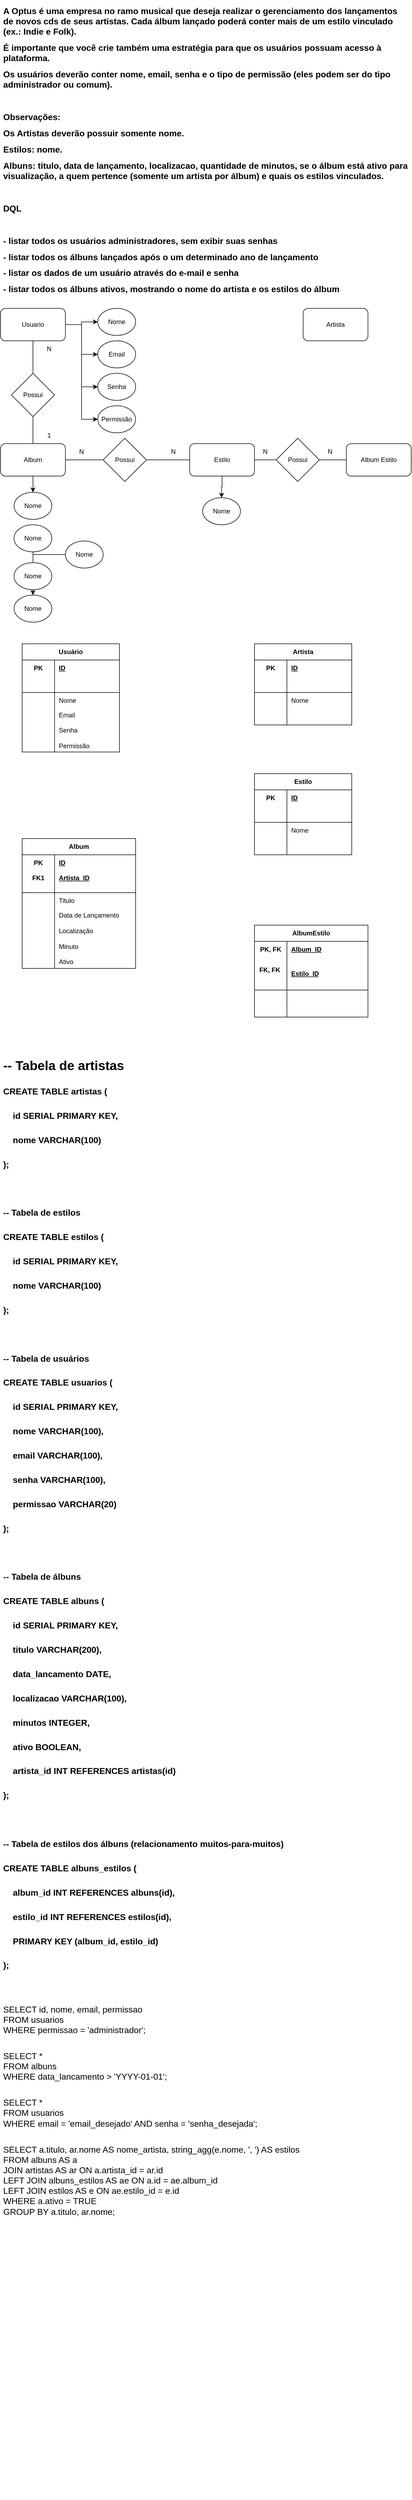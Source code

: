 <mxfile version="21.6.5" type="github">
  <diagram name="Página-1" id="-KBPSxF1nXoSBBwAwEgY">
    <mxGraphModel dx="1434" dy="750" grid="1" gridSize="10" guides="1" tooltips="1" connect="1" arrows="1" fold="1" page="1" pageScale="1" pageWidth="827" pageHeight="1169" math="0" shadow="0">
      <root>
        <mxCell id="0" />
        <mxCell id="1" parent="0" />
        <mxCell id="6NC1EyGUp6P7OQOIqoNv-1" value="&lt;h1 style=&quot;font-size: 16px;&quot;&gt;&lt;font style=&quot;font-size: 16px;&quot;&gt;A Optus é uma empresa no ramo musical que deseja realizar o gerenciamento dos lançamentos de novos cds de seus artistas. Cada álbum lançado poderá conter mais de um estilo vinculado (ex.: Indie e Folk).&lt;/font&gt;&lt;/h1&gt;&lt;h1 style=&quot;font-size: 16px;&quot;&gt;&lt;font style=&quot;font-size: 16px;&quot;&gt;É importante que você crie também uma estratégia para que os usuários possuam acesso à plataforma.&lt;/font&gt;&lt;/h1&gt;&lt;h1 style=&quot;font-size: 16px;&quot;&gt;&lt;font style=&quot;font-size: 16px;&quot;&gt;Os usuários deverão conter nome, email, senha e o tipo de permissão (eles podem ser do tipo administrador ou comum).&lt;/font&gt;&lt;/h1&gt;&lt;h1 style=&quot;font-size: 16px;&quot;&gt;&lt;font style=&quot;font-size: 16px;&quot;&gt;&lt;br&gt;&lt;/font&gt;&lt;/h1&gt;&lt;h1 style=&quot;font-size: 16px;&quot;&gt;&lt;font style=&quot;font-size: 16px;&quot;&gt;Observações:&lt;/font&gt;&lt;/h1&gt;&lt;h1 style=&quot;font-size: 16px;&quot;&gt;&lt;font style=&quot;font-size: 16px;&quot;&gt;Os Artistas deverão possuir somente nome.&lt;/font&gt;&lt;/h1&gt;&lt;h1 style=&quot;font-size: 16px;&quot;&gt;&lt;font style=&quot;font-size: 16px;&quot;&gt;Estilos: nome.&lt;/font&gt;&lt;/h1&gt;&lt;h1 style=&quot;font-size: 16px;&quot;&gt;&lt;font style=&quot;font-size: 16px;&quot;&gt;Albuns: titulo, data de lançamento, localizacao, quantidade de minutos, se o álbum está ativo para visualização, a quem pertence (somente um artista por álbum) e quais os estilos vinculados.&lt;/font&gt;&lt;/h1&gt;&lt;h1 style=&quot;font-size: 16px;&quot;&gt;&lt;font style=&quot;font-size: 16px;&quot;&gt;&lt;br&gt;&lt;/font&gt;&lt;/h1&gt;&lt;h1 style=&quot;font-size: 16px;&quot;&gt;&lt;font style=&quot;font-size: 16px;&quot;&gt;DQL&lt;/font&gt;&lt;/h1&gt;&lt;h1 style=&quot;font-size: 16px;&quot;&gt;&lt;font style=&quot;font-size: 16px;&quot;&gt;&lt;br&gt;&lt;/font&gt;&lt;/h1&gt;&lt;h1 style=&quot;font-size: 16px;&quot;&gt;&lt;font style=&quot;font-size: 16px;&quot;&gt;- listar todos os usuários administradores, sem exibir suas senhas&lt;/font&gt;&lt;/h1&gt;&lt;h1 style=&quot;font-size: 16px;&quot;&gt;&lt;font style=&quot;font-size: 16px;&quot;&gt;- listar todos os álbuns lançados após o um determinado ano de lançamento&lt;/font&gt;&lt;/h1&gt;&lt;h1 style=&quot;font-size: 16px;&quot;&gt;&lt;font style=&quot;font-size: 16px;&quot;&gt;- listar os dados de um usuário através do e-mail e senha&lt;/font&gt;&lt;/h1&gt;&lt;h1 style=&quot;font-size: 16px;&quot;&gt;&lt;font style=&quot;font-size: 16px;&quot;&gt;- listar todos os álbuns ativos, mostrando o nome do artista e os estilos do álbum&amp;nbsp;&lt;/font&gt;&lt;/h1&gt;" style="text;html=1;strokeColor=none;fillColor=none;spacing=5;spacingTop=-20;whiteSpace=wrap;overflow=hidden;rounded=0;" parent="1" vertex="1">
          <mxGeometry x="40" y="40" width="760" height="540" as="geometry" />
        </mxCell>
        <mxCell id="6NC1EyGUp6P7OQOIqoNv-2" value="" style="group" parent="1" vertex="1" connectable="0">
          <mxGeometry x="80" y="1220" width="640" height="720" as="geometry" />
        </mxCell>
        <mxCell id="6NC1EyGUp6P7OQOIqoNv-3" value="Usuário" style="shape=table;startSize=30;container=1;collapsible=1;childLayout=tableLayout;fixedRows=1;rowLines=0;fontStyle=1;align=center;resizeLast=1;html=1;whiteSpace=wrap;" parent="6NC1EyGUp6P7OQOIqoNv-2" vertex="1">
          <mxGeometry width="180" height="200" as="geometry" />
        </mxCell>
        <mxCell id="6NC1EyGUp6P7OQOIqoNv-4" value="" style="shape=tableRow;horizontal=0;startSize=0;swimlaneHead=0;swimlaneBody=0;fillColor=none;collapsible=0;dropTarget=0;points=[[0,0.5],[1,0.5]];portConstraint=eastwest;top=0;left=0;right=0;bottom=0;html=1;" parent="6NC1EyGUp6P7OQOIqoNv-3" vertex="1">
          <mxGeometry y="30" width="180" height="30" as="geometry" />
        </mxCell>
        <mxCell id="6NC1EyGUp6P7OQOIqoNv-5" value="PK" style="shape=partialRectangle;connectable=0;fillColor=none;top=0;left=0;bottom=0;right=0;fontStyle=1;overflow=hidden;html=1;whiteSpace=wrap;" parent="6NC1EyGUp6P7OQOIqoNv-4" vertex="1">
          <mxGeometry width="60" height="30" as="geometry">
            <mxRectangle width="60" height="30" as="alternateBounds" />
          </mxGeometry>
        </mxCell>
        <mxCell id="6NC1EyGUp6P7OQOIqoNv-6" value="ID" style="shape=partialRectangle;connectable=0;fillColor=none;top=0;left=0;bottom=0;right=0;align=left;spacingLeft=6;fontStyle=5;overflow=hidden;html=1;whiteSpace=wrap;" parent="6NC1EyGUp6P7OQOIqoNv-4" vertex="1">
          <mxGeometry x="60" width="120" height="30" as="geometry">
            <mxRectangle width="120" height="30" as="alternateBounds" />
          </mxGeometry>
        </mxCell>
        <mxCell id="6NC1EyGUp6P7OQOIqoNv-7" value="" style="shape=tableRow;horizontal=0;startSize=0;swimlaneHead=0;swimlaneBody=0;fillColor=none;collapsible=0;dropTarget=0;points=[[0,0.5],[1,0.5]];portConstraint=eastwest;top=0;left=0;right=0;bottom=1;html=1;" parent="6NC1EyGUp6P7OQOIqoNv-3" vertex="1">
          <mxGeometry y="60" width="180" height="30" as="geometry" />
        </mxCell>
        <mxCell id="6NC1EyGUp6P7OQOIqoNv-8" value="" style="shape=partialRectangle;connectable=0;fillColor=none;top=0;left=0;bottom=0;right=0;fontStyle=1;overflow=hidden;html=1;whiteSpace=wrap;" parent="6NC1EyGUp6P7OQOIqoNv-7" vertex="1">
          <mxGeometry width="60" height="30" as="geometry">
            <mxRectangle width="60" height="30" as="alternateBounds" />
          </mxGeometry>
        </mxCell>
        <mxCell id="6NC1EyGUp6P7OQOIqoNv-9" value="" style="shape=partialRectangle;connectable=0;fillColor=none;top=0;left=0;bottom=0;right=0;align=left;spacingLeft=6;fontStyle=5;overflow=hidden;html=1;whiteSpace=wrap;" parent="6NC1EyGUp6P7OQOIqoNv-7" vertex="1">
          <mxGeometry x="60" width="120" height="30" as="geometry">
            <mxRectangle width="120" height="30" as="alternateBounds" />
          </mxGeometry>
        </mxCell>
        <mxCell id="6NC1EyGUp6P7OQOIqoNv-10" value="" style="shape=tableRow;horizontal=0;startSize=0;swimlaneHead=0;swimlaneBody=0;fillColor=none;collapsible=0;dropTarget=0;points=[[0,0.5],[1,0.5]];portConstraint=eastwest;top=0;left=0;right=0;bottom=0;html=1;" parent="6NC1EyGUp6P7OQOIqoNv-3" vertex="1">
          <mxGeometry y="90" width="180" height="30" as="geometry" />
        </mxCell>
        <mxCell id="6NC1EyGUp6P7OQOIqoNv-11" value="" style="shape=partialRectangle;connectable=0;fillColor=none;top=0;left=0;bottom=0;right=0;editable=1;overflow=hidden;html=1;whiteSpace=wrap;" parent="6NC1EyGUp6P7OQOIqoNv-10" vertex="1">
          <mxGeometry width="60" height="30" as="geometry">
            <mxRectangle width="60" height="30" as="alternateBounds" />
          </mxGeometry>
        </mxCell>
        <mxCell id="6NC1EyGUp6P7OQOIqoNv-12" value="Nome" style="shape=partialRectangle;connectable=0;fillColor=none;top=0;left=0;bottom=0;right=0;align=left;spacingLeft=6;overflow=hidden;html=1;whiteSpace=wrap;" parent="6NC1EyGUp6P7OQOIqoNv-10" vertex="1">
          <mxGeometry x="60" width="120" height="30" as="geometry">
            <mxRectangle width="120" height="30" as="alternateBounds" />
          </mxGeometry>
        </mxCell>
        <mxCell id="6NC1EyGUp6P7OQOIqoNv-13" value="" style="shape=tableRow;horizontal=0;startSize=0;swimlaneHead=0;swimlaneBody=0;fillColor=none;collapsible=0;dropTarget=0;points=[[0,0.5],[1,0.5]];portConstraint=eastwest;top=0;left=0;right=0;bottom=0;html=1;" parent="6NC1EyGUp6P7OQOIqoNv-3" vertex="1">
          <mxGeometry y="120" width="180" height="80" as="geometry" />
        </mxCell>
        <mxCell id="6NC1EyGUp6P7OQOIqoNv-14" value="" style="shape=partialRectangle;connectable=0;fillColor=none;top=0;left=0;bottom=0;right=0;editable=1;overflow=hidden;html=1;whiteSpace=wrap;" parent="6NC1EyGUp6P7OQOIqoNv-13" vertex="1">
          <mxGeometry width="60" height="80" as="geometry">
            <mxRectangle width="60" height="80" as="alternateBounds" />
          </mxGeometry>
        </mxCell>
        <mxCell id="6NC1EyGUp6P7OQOIqoNv-15" value="Email&lt;br&gt;&lt;br&gt;Senha&lt;br&gt;&lt;br&gt;Permissão" style="shape=partialRectangle;connectable=0;fillColor=none;top=0;left=0;bottom=0;right=0;align=left;spacingLeft=6;overflow=hidden;html=1;whiteSpace=wrap;" parent="6NC1EyGUp6P7OQOIqoNv-13" vertex="1">
          <mxGeometry x="60" width="120" height="80" as="geometry">
            <mxRectangle width="120" height="80" as="alternateBounds" />
          </mxGeometry>
        </mxCell>
        <mxCell id="6NC1EyGUp6P7OQOIqoNv-16" value="Artista" style="shape=table;startSize=30;container=1;collapsible=1;childLayout=tableLayout;fixedRows=1;rowLines=0;fontStyle=1;align=center;resizeLast=1;html=1;whiteSpace=wrap;" parent="6NC1EyGUp6P7OQOIqoNv-2" vertex="1">
          <mxGeometry x="430" width="180" height="150" as="geometry" />
        </mxCell>
        <mxCell id="6NC1EyGUp6P7OQOIqoNv-17" value="" style="shape=tableRow;horizontal=0;startSize=0;swimlaneHead=0;swimlaneBody=0;fillColor=none;collapsible=0;dropTarget=0;points=[[0,0.5],[1,0.5]];portConstraint=eastwest;top=0;left=0;right=0;bottom=0;html=1;" parent="6NC1EyGUp6P7OQOIqoNv-16" vertex="1">
          <mxGeometry y="30" width="180" height="30" as="geometry" />
        </mxCell>
        <mxCell id="6NC1EyGUp6P7OQOIqoNv-18" value="PK" style="shape=partialRectangle;connectable=0;fillColor=none;top=0;left=0;bottom=0;right=0;fontStyle=1;overflow=hidden;html=1;whiteSpace=wrap;" parent="6NC1EyGUp6P7OQOIqoNv-17" vertex="1">
          <mxGeometry width="60" height="30" as="geometry">
            <mxRectangle width="60" height="30" as="alternateBounds" />
          </mxGeometry>
        </mxCell>
        <mxCell id="6NC1EyGUp6P7OQOIqoNv-19" value="ID" style="shape=partialRectangle;connectable=0;fillColor=none;top=0;left=0;bottom=0;right=0;align=left;spacingLeft=6;fontStyle=5;overflow=hidden;html=1;whiteSpace=wrap;" parent="6NC1EyGUp6P7OQOIqoNv-17" vertex="1">
          <mxGeometry x="60" width="120" height="30" as="geometry">
            <mxRectangle width="120" height="30" as="alternateBounds" />
          </mxGeometry>
        </mxCell>
        <mxCell id="6NC1EyGUp6P7OQOIqoNv-20" value="" style="shape=tableRow;horizontal=0;startSize=0;swimlaneHead=0;swimlaneBody=0;fillColor=none;collapsible=0;dropTarget=0;points=[[0,0.5],[1,0.5]];portConstraint=eastwest;top=0;left=0;right=0;bottom=1;html=1;" parent="6NC1EyGUp6P7OQOIqoNv-16" vertex="1">
          <mxGeometry y="60" width="180" height="30" as="geometry" />
        </mxCell>
        <mxCell id="6NC1EyGUp6P7OQOIqoNv-21" value="" style="shape=partialRectangle;connectable=0;fillColor=none;top=0;left=0;bottom=0;right=0;fontStyle=1;overflow=hidden;html=1;whiteSpace=wrap;" parent="6NC1EyGUp6P7OQOIqoNv-20" vertex="1">
          <mxGeometry width="60" height="30" as="geometry">
            <mxRectangle width="60" height="30" as="alternateBounds" />
          </mxGeometry>
        </mxCell>
        <mxCell id="6NC1EyGUp6P7OQOIqoNv-22" value="" style="shape=partialRectangle;connectable=0;fillColor=none;top=0;left=0;bottom=0;right=0;align=left;spacingLeft=6;fontStyle=5;overflow=hidden;html=1;whiteSpace=wrap;" parent="6NC1EyGUp6P7OQOIqoNv-20" vertex="1">
          <mxGeometry x="60" width="120" height="30" as="geometry">
            <mxRectangle width="120" height="30" as="alternateBounds" />
          </mxGeometry>
        </mxCell>
        <mxCell id="6NC1EyGUp6P7OQOIqoNv-23" value="" style="shape=tableRow;horizontal=0;startSize=0;swimlaneHead=0;swimlaneBody=0;fillColor=none;collapsible=0;dropTarget=0;points=[[0,0.5],[1,0.5]];portConstraint=eastwest;top=0;left=0;right=0;bottom=0;html=1;" parent="6NC1EyGUp6P7OQOIqoNv-16" vertex="1">
          <mxGeometry y="90" width="180" height="30" as="geometry" />
        </mxCell>
        <mxCell id="6NC1EyGUp6P7OQOIqoNv-24" value="" style="shape=partialRectangle;connectable=0;fillColor=none;top=0;left=0;bottom=0;right=0;editable=1;overflow=hidden;html=1;whiteSpace=wrap;" parent="6NC1EyGUp6P7OQOIqoNv-23" vertex="1">
          <mxGeometry width="60" height="30" as="geometry">
            <mxRectangle width="60" height="30" as="alternateBounds" />
          </mxGeometry>
        </mxCell>
        <mxCell id="6NC1EyGUp6P7OQOIqoNv-25" value="Nome" style="shape=partialRectangle;connectable=0;fillColor=none;top=0;left=0;bottom=0;right=0;align=left;spacingLeft=6;overflow=hidden;html=1;whiteSpace=wrap;" parent="6NC1EyGUp6P7OQOIqoNv-23" vertex="1">
          <mxGeometry x="60" width="120" height="30" as="geometry">
            <mxRectangle width="120" height="30" as="alternateBounds" />
          </mxGeometry>
        </mxCell>
        <mxCell id="6NC1EyGUp6P7OQOIqoNv-26" value="" style="shape=tableRow;horizontal=0;startSize=0;swimlaneHead=0;swimlaneBody=0;fillColor=none;collapsible=0;dropTarget=0;points=[[0,0.5],[1,0.5]];portConstraint=eastwest;top=0;left=0;right=0;bottom=0;html=1;" parent="6NC1EyGUp6P7OQOIqoNv-16" vertex="1">
          <mxGeometry y="120" width="180" height="30" as="geometry" />
        </mxCell>
        <mxCell id="6NC1EyGUp6P7OQOIqoNv-27" value="" style="shape=partialRectangle;connectable=0;fillColor=none;top=0;left=0;bottom=0;right=0;editable=1;overflow=hidden;html=1;whiteSpace=wrap;" parent="6NC1EyGUp6P7OQOIqoNv-26" vertex="1">
          <mxGeometry width="60" height="30" as="geometry">
            <mxRectangle width="60" height="30" as="alternateBounds" />
          </mxGeometry>
        </mxCell>
        <mxCell id="6NC1EyGUp6P7OQOIqoNv-28" value="" style="shape=partialRectangle;connectable=0;fillColor=none;top=0;left=0;bottom=0;right=0;align=left;spacingLeft=6;overflow=hidden;html=1;whiteSpace=wrap;" parent="6NC1EyGUp6P7OQOIqoNv-26" vertex="1">
          <mxGeometry x="60" width="120" height="30" as="geometry">
            <mxRectangle width="120" height="30" as="alternateBounds" />
          </mxGeometry>
        </mxCell>
        <mxCell id="6NC1EyGUp6P7OQOIqoNv-43" value="Estilo" style="shape=table;startSize=30;container=1;collapsible=1;childLayout=tableLayout;fixedRows=1;rowLines=0;fontStyle=1;align=center;resizeLast=1;html=1;whiteSpace=wrap;" parent="6NC1EyGUp6P7OQOIqoNv-2" vertex="1">
          <mxGeometry x="430" y="240" width="180" height="150" as="geometry" />
        </mxCell>
        <mxCell id="6NC1EyGUp6P7OQOIqoNv-44" value="" style="shape=tableRow;horizontal=0;startSize=0;swimlaneHead=0;swimlaneBody=0;fillColor=none;collapsible=0;dropTarget=0;points=[[0,0.5],[1,0.5]];portConstraint=eastwest;top=0;left=0;right=0;bottom=0;html=1;" parent="6NC1EyGUp6P7OQOIqoNv-43" vertex="1">
          <mxGeometry y="30" width="180" height="30" as="geometry" />
        </mxCell>
        <mxCell id="6NC1EyGUp6P7OQOIqoNv-45" value="PK" style="shape=partialRectangle;connectable=0;fillColor=none;top=0;left=0;bottom=0;right=0;fontStyle=1;overflow=hidden;html=1;whiteSpace=wrap;" parent="6NC1EyGUp6P7OQOIqoNv-44" vertex="1">
          <mxGeometry width="60" height="30" as="geometry">
            <mxRectangle width="60" height="30" as="alternateBounds" />
          </mxGeometry>
        </mxCell>
        <mxCell id="6NC1EyGUp6P7OQOIqoNv-46" value="ID" style="shape=partialRectangle;connectable=0;fillColor=none;top=0;left=0;bottom=0;right=0;align=left;spacingLeft=6;fontStyle=5;overflow=hidden;html=1;whiteSpace=wrap;" parent="6NC1EyGUp6P7OQOIqoNv-44" vertex="1">
          <mxGeometry x="60" width="120" height="30" as="geometry">
            <mxRectangle width="120" height="30" as="alternateBounds" />
          </mxGeometry>
        </mxCell>
        <mxCell id="6NC1EyGUp6P7OQOIqoNv-47" value="" style="shape=tableRow;horizontal=0;startSize=0;swimlaneHead=0;swimlaneBody=0;fillColor=none;collapsible=0;dropTarget=0;points=[[0,0.5],[1,0.5]];portConstraint=eastwest;top=0;left=0;right=0;bottom=1;html=1;" parent="6NC1EyGUp6P7OQOIqoNv-43" vertex="1">
          <mxGeometry y="60" width="180" height="30" as="geometry" />
        </mxCell>
        <mxCell id="6NC1EyGUp6P7OQOIqoNv-48" value="" style="shape=partialRectangle;connectable=0;fillColor=none;top=0;left=0;bottom=0;right=0;fontStyle=1;overflow=hidden;html=1;whiteSpace=wrap;" parent="6NC1EyGUp6P7OQOIqoNv-47" vertex="1">
          <mxGeometry width="60" height="30" as="geometry">
            <mxRectangle width="60" height="30" as="alternateBounds" />
          </mxGeometry>
        </mxCell>
        <mxCell id="6NC1EyGUp6P7OQOIqoNv-49" value="" style="shape=partialRectangle;connectable=0;fillColor=none;top=0;left=0;bottom=0;right=0;align=left;spacingLeft=6;fontStyle=5;overflow=hidden;html=1;whiteSpace=wrap;" parent="6NC1EyGUp6P7OQOIqoNv-47" vertex="1">
          <mxGeometry x="60" width="120" height="30" as="geometry">
            <mxRectangle width="120" height="30" as="alternateBounds" />
          </mxGeometry>
        </mxCell>
        <mxCell id="6NC1EyGUp6P7OQOIqoNv-50" value="" style="shape=tableRow;horizontal=0;startSize=0;swimlaneHead=0;swimlaneBody=0;fillColor=none;collapsible=0;dropTarget=0;points=[[0,0.5],[1,0.5]];portConstraint=eastwest;top=0;left=0;right=0;bottom=0;html=1;" parent="6NC1EyGUp6P7OQOIqoNv-43" vertex="1">
          <mxGeometry y="90" width="180" height="30" as="geometry" />
        </mxCell>
        <mxCell id="6NC1EyGUp6P7OQOIqoNv-51" value="" style="shape=partialRectangle;connectable=0;fillColor=none;top=0;left=0;bottom=0;right=0;editable=1;overflow=hidden;html=1;whiteSpace=wrap;" parent="6NC1EyGUp6P7OQOIqoNv-50" vertex="1">
          <mxGeometry width="60" height="30" as="geometry">
            <mxRectangle width="60" height="30" as="alternateBounds" />
          </mxGeometry>
        </mxCell>
        <mxCell id="6NC1EyGUp6P7OQOIqoNv-52" value="Nome" style="shape=partialRectangle;connectable=0;fillColor=none;top=0;left=0;bottom=0;right=0;align=left;spacingLeft=6;overflow=hidden;html=1;whiteSpace=wrap;" parent="6NC1EyGUp6P7OQOIqoNv-50" vertex="1">
          <mxGeometry x="60" width="120" height="30" as="geometry">
            <mxRectangle width="120" height="30" as="alternateBounds" />
          </mxGeometry>
        </mxCell>
        <mxCell id="6NC1EyGUp6P7OQOIqoNv-53" value="" style="shape=tableRow;horizontal=0;startSize=0;swimlaneHead=0;swimlaneBody=0;fillColor=none;collapsible=0;dropTarget=0;points=[[0,0.5],[1,0.5]];portConstraint=eastwest;top=0;left=0;right=0;bottom=0;html=1;" parent="6NC1EyGUp6P7OQOIqoNv-43" vertex="1">
          <mxGeometry y="120" width="180" height="30" as="geometry" />
        </mxCell>
        <mxCell id="6NC1EyGUp6P7OQOIqoNv-54" value="" style="shape=partialRectangle;connectable=0;fillColor=none;top=0;left=0;bottom=0;right=0;editable=1;overflow=hidden;html=1;whiteSpace=wrap;" parent="6NC1EyGUp6P7OQOIqoNv-53" vertex="1">
          <mxGeometry width="60" height="30" as="geometry">
            <mxRectangle width="60" height="30" as="alternateBounds" />
          </mxGeometry>
        </mxCell>
        <mxCell id="6NC1EyGUp6P7OQOIqoNv-55" value="" style="shape=partialRectangle;connectable=0;fillColor=none;top=0;left=0;bottom=0;right=0;align=left;spacingLeft=6;overflow=hidden;html=1;whiteSpace=wrap;" parent="6NC1EyGUp6P7OQOIqoNv-53" vertex="1">
          <mxGeometry x="60" width="120" height="30" as="geometry">
            <mxRectangle width="120" height="30" as="alternateBounds" />
          </mxGeometry>
        </mxCell>
        <mxCell id="6NC1EyGUp6P7OQOIqoNv-56" value="AlbumEstilo" style="shape=table;startSize=30;container=1;collapsible=1;childLayout=tableLayout;fixedRows=1;rowLines=0;fontStyle=1;align=center;resizeLast=1;html=1;whiteSpace=wrap;" parent="6NC1EyGUp6P7OQOIqoNv-2" vertex="1">
          <mxGeometry x="430" y="520" width="210" height="170" as="geometry" />
        </mxCell>
        <mxCell id="6NC1EyGUp6P7OQOIqoNv-57" value="" style="shape=tableRow;horizontal=0;startSize=0;swimlaneHead=0;swimlaneBody=0;fillColor=none;collapsible=0;dropTarget=0;points=[[0,0.5],[1,0.5]];portConstraint=eastwest;top=0;left=0;right=0;bottom=0;html=1;" parent="6NC1EyGUp6P7OQOIqoNv-56" vertex="1">
          <mxGeometry y="30" width="210" height="30" as="geometry" />
        </mxCell>
        <mxCell id="6NC1EyGUp6P7OQOIqoNv-58" value="PK, FK" style="shape=partialRectangle;connectable=0;fillColor=none;top=0;left=0;bottom=0;right=0;fontStyle=1;overflow=hidden;html=1;whiteSpace=wrap;" parent="6NC1EyGUp6P7OQOIqoNv-57" vertex="1">
          <mxGeometry width="60" height="30" as="geometry">
            <mxRectangle width="60" height="30" as="alternateBounds" />
          </mxGeometry>
        </mxCell>
        <mxCell id="6NC1EyGUp6P7OQOIqoNv-59" value="Album_ID" style="shape=partialRectangle;connectable=0;fillColor=none;top=0;left=0;bottom=0;right=0;align=left;spacingLeft=6;fontStyle=5;overflow=hidden;html=1;whiteSpace=wrap;" parent="6NC1EyGUp6P7OQOIqoNv-57" vertex="1">
          <mxGeometry x="60" width="150" height="30" as="geometry">
            <mxRectangle width="150" height="30" as="alternateBounds" />
          </mxGeometry>
        </mxCell>
        <mxCell id="6NC1EyGUp6P7OQOIqoNv-60" value="" style="shape=tableRow;horizontal=0;startSize=0;swimlaneHead=0;swimlaneBody=0;fillColor=none;collapsible=0;dropTarget=0;points=[[0,0.5],[1,0.5]];portConstraint=eastwest;top=0;left=0;right=0;bottom=1;html=1;" parent="6NC1EyGUp6P7OQOIqoNv-56" vertex="1">
          <mxGeometry y="60" width="210" height="60" as="geometry" />
        </mxCell>
        <mxCell id="6NC1EyGUp6P7OQOIqoNv-61" value="FK, FK&amp;nbsp;&lt;br&gt;&lt;br&gt;" style="shape=partialRectangle;connectable=0;fillColor=none;top=0;left=0;bottom=0;right=0;fontStyle=1;overflow=hidden;html=1;whiteSpace=wrap;" parent="6NC1EyGUp6P7OQOIqoNv-60" vertex="1">
          <mxGeometry width="60" height="60" as="geometry">
            <mxRectangle width="60" height="60" as="alternateBounds" />
          </mxGeometry>
        </mxCell>
        <mxCell id="6NC1EyGUp6P7OQOIqoNv-62" value="Estilo_ID&lt;br&gt;" style="shape=partialRectangle;connectable=0;fillColor=none;top=0;left=0;bottom=0;right=0;align=left;spacingLeft=6;fontStyle=5;overflow=hidden;html=1;whiteSpace=wrap;" parent="6NC1EyGUp6P7OQOIqoNv-60" vertex="1">
          <mxGeometry x="60" width="150" height="60" as="geometry">
            <mxRectangle width="150" height="60" as="alternateBounds" />
          </mxGeometry>
        </mxCell>
        <mxCell id="6NC1EyGUp6P7OQOIqoNv-63" value="" style="shape=tableRow;horizontal=0;startSize=0;swimlaneHead=0;swimlaneBody=0;fillColor=none;collapsible=0;dropTarget=0;points=[[0,0.5],[1,0.5]];portConstraint=eastwest;top=0;left=0;right=0;bottom=0;html=1;" parent="6NC1EyGUp6P7OQOIqoNv-56" vertex="1">
          <mxGeometry y="120" width="210" height="30" as="geometry" />
        </mxCell>
        <mxCell id="6NC1EyGUp6P7OQOIqoNv-64" value="" style="shape=partialRectangle;connectable=0;fillColor=none;top=0;left=0;bottom=0;right=0;editable=1;overflow=hidden;html=1;whiteSpace=wrap;" parent="6NC1EyGUp6P7OQOIqoNv-63" vertex="1">
          <mxGeometry width="60" height="30" as="geometry">
            <mxRectangle width="60" height="30" as="alternateBounds" />
          </mxGeometry>
        </mxCell>
        <mxCell id="6NC1EyGUp6P7OQOIqoNv-65" value="" style="shape=partialRectangle;connectable=0;fillColor=none;top=0;left=0;bottom=0;right=0;align=left;spacingLeft=6;overflow=hidden;html=1;whiteSpace=wrap;" parent="6NC1EyGUp6P7OQOIqoNv-63" vertex="1">
          <mxGeometry x="60" width="150" height="30" as="geometry">
            <mxRectangle width="150" height="30" as="alternateBounds" />
          </mxGeometry>
        </mxCell>
        <mxCell id="6NC1EyGUp6P7OQOIqoNv-66" value="" style="shape=tableRow;horizontal=0;startSize=0;swimlaneHead=0;swimlaneBody=0;fillColor=none;collapsible=0;dropTarget=0;points=[[0,0.5],[1,0.5]];portConstraint=eastwest;top=0;left=0;right=0;bottom=0;html=1;" parent="6NC1EyGUp6P7OQOIqoNv-56" vertex="1">
          <mxGeometry y="150" width="210" height="20" as="geometry" />
        </mxCell>
        <mxCell id="6NC1EyGUp6P7OQOIqoNv-67" value="" style="shape=partialRectangle;connectable=0;fillColor=none;top=0;left=0;bottom=0;right=0;editable=1;overflow=hidden;html=1;whiteSpace=wrap;" parent="6NC1EyGUp6P7OQOIqoNv-66" vertex="1">
          <mxGeometry width="60" height="20" as="geometry">
            <mxRectangle width="60" height="20" as="alternateBounds" />
          </mxGeometry>
        </mxCell>
        <mxCell id="6NC1EyGUp6P7OQOIqoNv-68" value="" style="shape=partialRectangle;connectable=0;fillColor=none;top=0;left=0;bottom=0;right=0;align=left;spacingLeft=6;overflow=hidden;html=1;whiteSpace=wrap;" parent="6NC1EyGUp6P7OQOIqoNv-66" vertex="1">
          <mxGeometry x="60" width="150" height="20" as="geometry">
            <mxRectangle width="150" height="20" as="alternateBounds" />
          </mxGeometry>
        </mxCell>
        <mxCell id="6NC1EyGUp6P7OQOIqoNv-72" value="N" style="text;html=1;strokeColor=none;fillColor=none;align=center;verticalAlign=middle;whiteSpace=wrap;rounded=0;" parent="6NC1EyGUp6P7OQOIqoNv-2" vertex="1">
          <mxGeometry x="90" y="370" width="60" height="30" as="geometry" />
        </mxCell>
        <mxCell id="6NC1EyGUp6P7OQOIqoNv-29" value="Album" style="shape=table;startSize=30;container=1;collapsible=1;childLayout=tableLayout;fixedRows=1;rowLines=0;fontStyle=1;align=center;resizeLast=1;html=1;whiteSpace=wrap;" parent="6NC1EyGUp6P7OQOIqoNv-2" vertex="1">
          <mxGeometry y="360" width="210" height="240" as="geometry" />
        </mxCell>
        <mxCell id="6NC1EyGUp6P7OQOIqoNv-30" value="" style="shape=tableRow;horizontal=0;startSize=0;swimlaneHead=0;swimlaneBody=0;fillColor=none;collapsible=0;dropTarget=0;points=[[0,0.5],[1,0.5]];portConstraint=eastwest;top=0;left=0;right=0;bottom=0;html=1;" parent="6NC1EyGUp6P7OQOIqoNv-29" vertex="1">
          <mxGeometry y="30" width="210" height="30" as="geometry" />
        </mxCell>
        <mxCell id="6NC1EyGUp6P7OQOIqoNv-31" value="PK" style="shape=partialRectangle;connectable=0;fillColor=none;top=0;left=0;bottom=0;right=0;fontStyle=1;overflow=hidden;html=1;whiteSpace=wrap;" parent="6NC1EyGUp6P7OQOIqoNv-30" vertex="1">
          <mxGeometry width="60" height="30" as="geometry">
            <mxRectangle width="60" height="30" as="alternateBounds" />
          </mxGeometry>
        </mxCell>
        <mxCell id="6NC1EyGUp6P7OQOIqoNv-32" value="ID" style="shape=partialRectangle;connectable=0;fillColor=none;top=0;left=0;bottom=0;right=0;align=left;spacingLeft=6;fontStyle=5;overflow=hidden;html=1;whiteSpace=wrap;" parent="6NC1EyGUp6P7OQOIqoNv-30" vertex="1">
          <mxGeometry x="60" width="150" height="30" as="geometry">
            <mxRectangle width="150" height="30" as="alternateBounds" />
          </mxGeometry>
        </mxCell>
        <mxCell id="6NC1EyGUp6P7OQOIqoNv-33" value="" style="shape=tableRow;horizontal=0;startSize=0;swimlaneHead=0;swimlaneBody=0;fillColor=none;collapsible=0;dropTarget=0;points=[[0,0.5],[1,0.5]];portConstraint=eastwest;top=0;left=0;right=0;bottom=1;html=1;" parent="6NC1EyGUp6P7OQOIqoNv-29" vertex="1">
          <mxGeometry y="60" width="210" height="40" as="geometry" />
        </mxCell>
        <mxCell id="6NC1EyGUp6P7OQOIqoNv-34" value="FK1&lt;br&gt;&lt;br&gt;" style="shape=partialRectangle;connectable=0;fillColor=none;top=0;left=0;bottom=0;right=0;fontStyle=1;overflow=hidden;html=1;whiteSpace=wrap;" parent="6NC1EyGUp6P7OQOIqoNv-33" vertex="1">
          <mxGeometry width="60" height="40" as="geometry">
            <mxRectangle width="60" height="40" as="alternateBounds" />
          </mxGeometry>
        </mxCell>
        <mxCell id="6NC1EyGUp6P7OQOIqoNv-35" value="Artista_ID&lt;br&gt;&lt;br&gt;" style="shape=partialRectangle;connectable=0;fillColor=none;top=0;left=0;bottom=0;right=0;align=left;spacingLeft=6;fontStyle=5;overflow=hidden;html=1;whiteSpace=wrap;" parent="6NC1EyGUp6P7OQOIqoNv-33" vertex="1">
          <mxGeometry x="60" width="150" height="40" as="geometry">
            <mxRectangle width="150" height="40" as="alternateBounds" />
          </mxGeometry>
        </mxCell>
        <mxCell id="6NC1EyGUp6P7OQOIqoNv-36" value="" style="shape=tableRow;horizontal=0;startSize=0;swimlaneHead=0;swimlaneBody=0;fillColor=none;collapsible=0;dropTarget=0;points=[[0,0.5],[1,0.5]];portConstraint=eastwest;top=0;left=0;right=0;bottom=0;html=1;" parent="6NC1EyGUp6P7OQOIqoNv-29" vertex="1">
          <mxGeometry y="100" width="210" height="30" as="geometry" />
        </mxCell>
        <mxCell id="6NC1EyGUp6P7OQOIqoNv-37" value="" style="shape=partialRectangle;connectable=0;fillColor=none;top=0;left=0;bottom=0;right=0;editable=1;overflow=hidden;html=1;whiteSpace=wrap;" parent="6NC1EyGUp6P7OQOIqoNv-36" vertex="1">
          <mxGeometry width="60" height="30" as="geometry">
            <mxRectangle width="60" height="30" as="alternateBounds" />
          </mxGeometry>
        </mxCell>
        <mxCell id="6NC1EyGUp6P7OQOIqoNv-38" value="Titulo" style="shape=partialRectangle;connectable=0;fillColor=none;top=0;left=0;bottom=0;right=0;align=left;spacingLeft=6;overflow=hidden;html=1;whiteSpace=wrap;" parent="6NC1EyGUp6P7OQOIqoNv-36" vertex="1">
          <mxGeometry x="60" width="150" height="30" as="geometry">
            <mxRectangle width="150" height="30" as="alternateBounds" />
          </mxGeometry>
        </mxCell>
        <mxCell id="6NC1EyGUp6P7OQOIqoNv-39" value="" style="shape=tableRow;horizontal=0;startSize=0;swimlaneHead=0;swimlaneBody=0;fillColor=none;collapsible=0;dropTarget=0;points=[[0,0.5],[1,0.5]];portConstraint=eastwest;top=0;left=0;right=0;bottom=0;html=1;" parent="6NC1EyGUp6P7OQOIqoNv-29" vertex="1">
          <mxGeometry y="130" width="210" height="110" as="geometry" />
        </mxCell>
        <mxCell id="6NC1EyGUp6P7OQOIqoNv-40" value="" style="shape=partialRectangle;connectable=0;fillColor=none;top=0;left=0;bottom=0;right=0;editable=1;overflow=hidden;html=1;whiteSpace=wrap;" parent="6NC1EyGUp6P7OQOIqoNv-39" vertex="1">
          <mxGeometry width="60" height="110" as="geometry">
            <mxRectangle width="60" height="110" as="alternateBounds" />
          </mxGeometry>
        </mxCell>
        <mxCell id="6NC1EyGUp6P7OQOIqoNv-41" value="Data de Lançamento&lt;br&gt;&lt;br&gt;Localização&lt;br&gt;&lt;br&gt;Minuto&lt;br&gt;&lt;br&gt;Ativo" style="shape=partialRectangle;connectable=0;fillColor=none;top=0;left=0;bottom=0;right=0;align=left;spacingLeft=6;overflow=hidden;html=1;whiteSpace=wrap;" parent="6NC1EyGUp6P7OQOIqoNv-39" vertex="1">
          <mxGeometry x="60" width="150" height="110" as="geometry">
            <mxRectangle width="150" height="110" as="alternateBounds" />
          </mxGeometry>
        </mxCell>
        <mxCell id="6NC1EyGUp6P7OQOIqoNv-154" value="&lt;h1&gt;-- Tabela de artistas&lt;/h1&gt;&lt;h1&gt;&lt;span style=&quot;font-size: 16px;&quot;&gt;CREATE TABLE artistas (&lt;/span&gt;&lt;/h1&gt;&lt;h1&gt;&lt;span style=&quot;font-size: 16px;&quot;&gt;&amp;nbsp; &amp;nbsp; id SERIAL PRIMARY KEY,&lt;/span&gt;&lt;/h1&gt;&lt;h1&gt;&lt;span style=&quot;font-size: 16px;&quot;&gt;&amp;nbsp; &amp;nbsp; nome VARCHAR(100)&lt;/span&gt;&lt;/h1&gt;&lt;h1&gt;&lt;span style=&quot;font-size: 16px;&quot;&gt;);&lt;/span&gt;&lt;/h1&gt;&lt;h1&gt;&lt;span style=&quot;font-size: 16px;&quot;&gt;&lt;br&gt;&lt;/span&gt;&lt;/h1&gt;&lt;h1&gt;&lt;span style=&quot;font-size: 16px;&quot;&gt;-- Tabela de estilos&lt;/span&gt;&lt;/h1&gt;&lt;h1&gt;&lt;span style=&quot;font-size: 16px;&quot;&gt;CREATE TABLE estilos (&lt;/span&gt;&lt;/h1&gt;&lt;h1&gt;&lt;span style=&quot;font-size: 16px;&quot;&gt;&amp;nbsp; &amp;nbsp; id SERIAL PRIMARY KEY,&lt;/span&gt;&lt;/h1&gt;&lt;h1&gt;&lt;span style=&quot;font-size: 16px;&quot;&gt;&amp;nbsp; &amp;nbsp; nome VARCHAR(100)&lt;/span&gt;&lt;/h1&gt;&lt;h1&gt;&lt;span style=&quot;font-size: 16px;&quot;&gt;);&lt;/span&gt;&lt;/h1&gt;&lt;h1&gt;&lt;span style=&quot;font-size: 16px;&quot;&gt;&lt;br&gt;&lt;/span&gt;&lt;/h1&gt;&lt;h1&gt;&lt;span style=&quot;font-size: 16px;&quot;&gt;-- Tabela de usuários&lt;/span&gt;&lt;/h1&gt;&lt;h1&gt;&lt;span style=&quot;font-size: 16px;&quot;&gt;CREATE TABLE usuarios (&lt;/span&gt;&lt;/h1&gt;&lt;h1&gt;&lt;span style=&quot;font-size: 16px;&quot;&gt;&amp;nbsp; &amp;nbsp; id SERIAL PRIMARY KEY,&lt;/span&gt;&lt;/h1&gt;&lt;h1&gt;&lt;span style=&quot;font-size: 16px;&quot;&gt;&amp;nbsp; &amp;nbsp; nome VARCHAR(100),&lt;/span&gt;&lt;/h1&gt;&lt;h1&gt;&lt;span style=&quot;font-size: 16px;&quot;&gt;&amp;nbsp; &amp;nbsp; email VARCHAR(100),&lt;/span&gt;&lt;/h1&gt;&lt;h1&gt;&lt;span style=&quot;font-size: 16px;&quot;&gt;&amp;nbsp; &amp;nbsp; senha VARCHAR(100),&lt;/span&gt;&lt;/h1&gt;&lt;h1&gt;&lt;span style=&quot;font-size: 16px;&quot;&gt;&amp;nbsp; &amp;nbsp; permissao VARCHAR(20)&lt;/span&gt;&lt;/h1&gt;&lt;h1&gt;&lt;span style=&quot;font-size: 16px;&quot;&gt;);&lt;/span&gt;&lt;/h1&gt;&lt;h1&gt;&lt;span style=&quot;font-size: 16px;&quot;&gt;&lt;br&gt;&lt;/span&gt;&lt;/h1&gt;&lt;h1&gt;&lt;span style=&quot;font-size: 16px;&quot;&gt;-- Tabela de álbuns&lt;/span&gt;&lt;/h1&gt;&lt;h1&gt;&lt;span style=&quot;font-size: 16px;&quot;&gt;CREATE TABLE albuns (&lt;/span&gt;&lt;/h1&gt;&lt;h1&gt;&lt;span style=&quot;font-size: 16px;&quot;&gt;&amp;nbsp; &amp;nbsp; id SERIAL PRIMARY KEY,&lt;/span&gt;&lt;/h1&gt;&lt;h1&gt;&lt;span style=&quot;font-size: 16px;&quot;&gt;&amp;nbsp; &amp;nbsp; titulo VARCHAR(200),&lt;/span&gt;&lt;/h1&gt;&lt;h1&gt;&lt;span style=&quot;font-size: 16px;&quot;&gt;&amp;nbsp; &amp;nbsp; data_lancamento DATE,&lt;/span&gt;&lt;/h1&gt;&lt;h1&gt;&lt;span style=&quot;font-size: 16px;&quot;&gt;&amp;nbsp; &amp;nbsp; localizacao VARCHAR(100),&lt;/span&gt;&lt;/h1&gt;&lt;h1&gt;&lt;span style=&quot;font-size: 16px;&quot;&gt;&amp;nbsp; &amp;nbsp; minutos INTEGER,&lt;/span&gt;&lt;/h1&gt;&lt;h1&gt;&lt;span style=&quot;font-size: 16px;&quot;&gt;&amp;nbsp; &amp;nbsp; ativo BOOLEAN,&lt;/span&gt;&lt;/h1&gt;&lt;h1&gt;&lt;span style=&quot;font-size: 16px;&quot;&gt;&amp;nbsp; &amp;nbsp; artista_id INT REFERENCES artistas(id)&lt;/span&gt;&lt;/h1&gt;&lt;h1&gt;&lt;span style=&quot;font-size: 16px;&quot;&gt;);&lt;/span&gt;&lt;/h1&gt;&lt;h1&gt;&lt;span style=&quot;font-size: 16px;&quot;&gt;&lt;br&gt;&lt;/span&gt;&lt;/h1&gt;&lt;h1&gt;&lt;span style=&quot;font-size: 16px;&quot;&gt;-- Tabela de estilos dos álbuns (relacionamento muitos-para-muitos)&lt;/span&gt;&lt;/h1&gt;&lt;h1&gt;&lt;span style=&quot;font-size: 16px;&quot;&gt;CREATE TABLE albuns_estilos (&lt;/span&gt;&lt;/h1&gt;&lt;h1&gt;&lt;span style=&quot;font-size: 16px;&quot;&gt;&amp;nbsp; &amp;nbsp; album_id INT REFERENCES albuns(id),&lt;/span&gt;&lt;/h1&gt;&lt;h1&gt;&lt;span style=&quot;font-size: 16px;&quot;&gt;&amp;nbsp; &amp;nbsp; estilo_id INT REFERENCES estilos(id),&lt;/span&gt;&lt;/h1&gt;&lt;h1&gt;&lt;span style=&quot;font-size: 16px;&quot;&gt;&amp;nbsp; &amp;nbsp; PRIMARY KEY (album_id, estilo_id)&lt;/span&gt;&lt;/h1&gt;&lt;h1&gt;&lt;span style=&quot;font-size: 16px;&quot;&gt;);&lt;/span&gt;&lt;/h1&gt;&lt;div&gt;&lt;br&gt;&lt;/div&gt;&lt;div&gt;&lt;br&gt;&lt;/div&gt;&lt;div&gt;&lt;br&gt;&lt;/div&gt;&lt;div style=&quot;font-size: 16px;&quot;&gt;&lt;div&gt;SELECT id, nome, email, permissao&lt;/div&gt;&lt;div&gt;FROM usuarios&lt;/div&gt;&lt;div&gt;WHERE permissao = &#39;administrador&#39;;&lt;/div&gt;&lt;/div&gt;&lt;div&gt;&lt;br&gt;&lt;/div&gt;&lt;div&gt;&lt;br&gt;&lt;/div&gt;&lt;div style=&quot;font-size: 16px;&quot;&gt;&lt;div&gt;SELECT *&lt;/div&gt;&lt;div&gt;FROM albuns&lt;/div&gt;&lt;div&gt;WHERE data_lancamento &amp;gt; &#39;YYYY-01-01&#39;;&lt;/div&gt;&lt;/div&gt;&lt;div&gt;&lt;br&gt;&lt;/div&gt;&lt;div&gt;&lt;br&gt;&lt;/div&gt;&lt;div style=&quot;font-size: 16px;&quot;&gt;&lt;div&gt;SELECT *&lt;/div&gt;&lt;div&gt;FROM usuarios&lt;/div&gt;&lt;div&gt;WHERE email = &#39;email_desejado&#39; AND senha = &#39;senha_desejada&#39;;&lt;/div&gt;&lt;/div&gt;&lt;div&gt;&lt;br&gt;&lt;/div&gt;&lt;div&gt;&lt;br&gt;&lt;/div&gt;&lt;div style=&quot;font-size: 16px;&quot;&gt;&lt;div&gt;SELECT a.titulo, ar.nome AS nome_artista, string_agg(e.nome, &#39;, &#39;) AS estilos&lt;/div&gt;&lt;div&gt;FROM albuns AS a&lt;/div&gt;&lt;div&gt;JOIN artistas AS ar ON a.artista_id = ar.id&lt;/div&gt;&lt;div&gt;LEFT JOIN albuns_estilos AS ae ON a.id = ae.album_id&lt;/div&gt;&lt;div&gt;LEFT JOIN estilos AS e ON ae.estilo_id = e.id&lt;/div&gt;&lt;div&gt;WHERE a.ativo = TRUE&lt;/div&gt;&lt;div&gt;GROUP BY a.titulo, ar.nome;&lt;/div&gt;&lt;/div&gt;&lt;div&gt;&lt;br&gt;&lt;/div&gt;" style="text;html=1;strokeColor=none;fillColor=none;spacing=5;spacingTop=-20;whiteSpace=wrap;overflow=hidden;rounded=0;" parent="1" vertex="1">
          <mxGeometry x="40" y="1980" width="760" height="2670" as="geometry" />
        </mxCell>
        <mxCell id="iwtlez6Rob24M-q-51iH-7" style="edgeStyle=orthogonalEdgeStyle;rounded=0;orthogonalLoop=1;jettySize=auto;html=1;entryX=0;entryY=0.5;entryDx=0;entryDy=0;" parent="1" source="iwtlez6Rob24M-q-51iH-1" target="iwtlez6Rob24M-q-51iH-6" edge="1">
          <mxGeometry relative="1" as="geometry" />
        </mxCell>
        <mxCell id="iwtlez6Rob24M-q-51iH-8" style="edgeStyle=orthogonalEdgeStyle;rounded=0;orthogonalLoop=1;jettySize=auto;html=1;entryX=0;entryY=0.5;entryDx=0;entryDy=0;" parent="1" source="iwtlez6Rob24M-q-51iH-1" target="iwtlez6Rob24M-q-51iH-5" edge="1">
          <mxGeometry relative="1" as="geometry" />
        </mxCell>
        <mxCell id="iwtlez6Rob24M-q-51iH-9" style="edgeStyle=orthogonalEdgeStyle;rounded=0;orthogonalLoop=1;jettySize=auto;html=1;entryX=0;entryY=0.5;entryDx=0;entryDy=0;" parent="1" source="iwtlez6Rob24M-q-51iH-1" target="iwtlez6Rob24M-q-51iH-4" edge="1">
          <mxGeometry relative="1" as="geometry" />
        </mxCell>
        <mxCell id="iwtlez6Rob24M-q-51iH-10" style="edgeStyle=orthogonalEdgeStyle;rounded=0;orthogonalLoop=1;jettySize=auto;html=1;entryX=0;entryY=0.5;entryDx=0;entryDy=0;" parent="1" source="iwtlez6Rob24M-q-51iH-1" target="iwtlez6Rob24M-q-51iH-3" edge="1">
          <mxGeometry relative="1" as="geometry" />
        </mxCell>
        <mxCell id="iwtlez6Rob24M-q-51iH-12" style="edgeStyle=orthogonalEdgeStyle;rounded=0;orthogonalLoop=1;jettySize=auto;html=1;entryX=0.5;entryY=0;entryDx=0;entryDy=0;endArrow=none;endFill=0;" parent="1" source="iwtlez6Rob24M-q-51iH-1" target="iwtlez6Rob24M-q-51iH-11" edge="1">
          <mxGeometry relative="1" as="geometry" />
        </mxCell>
        <mxCell id="iwtlez6Rob24M-q-51iH-1" value="Usuario" style="rounded=1;whiteSpace=wrap;html=1;" parent="1" vertex="1">
          <mxGeometry x="40" y="600" width="120" height="60" as="geometry" />
        </mxCell>
        <mxCell id="iwtlez6Rob24M-q-51iH-2" value="Artista" style="rounded=1;whiteSpace=wrap;html=1;" parent="1" vertex="1">
          <mxGeometry x="600" y="600" width="120" height="60" as="geometry" />
        </mxCell>
        <mxCell id="iwtlez6Rob24M-q-51iH-3" value="Permissão" style="ellipse;whiteSpace=wrap;html=1;" parent="1" vertex="1">
          <mxGeometry x="220" y="780" width="70" height="50" as="geometry" />
        </mxCell>
        <mxCell id="iwtlez6Rob24M-q-51iH-4" value="Senha" style="ellipse;whiteSpace=wrap;html=1;" parent="1" vertex="1">
          <mxGeometry x="220" y="720" width="70" height="50" as="geometry" />
        </mxCell>
        <mxCell id="iwtlez6Rob24M-q-51iH-5" value="Email" style="ellipse;whiteSpace=wrap;html=1;" parent="1" vertex="1">
          <mxGeometry x="220" y="660" width="70" height="50" as="geometry" />
        </mxCell>
        <mxCell id="iwtlez6Rob24M-q-51iH-6" value="Nome" style="ellipse;whiteSpace=wrap;html=1;" parent="1" vertex="1">
          <mxGeometry x="220" y="600" width="70" height="50" as="geometry" />
        </mxCell>
        <mxCell id="iwtlez6Rob24M-q-51iH-19" value="" style="edgeStyle=orthogonalEdgeStyle;rounded=0;orthogonalLoop=1;jettySize=auto;html=1;" parent="1" source="iwtlez6Rob24M-q-51iH-11" target="iwtlez6Rob24M-q-51iH-17" edge="1">
          <mxGeometry relative="1" as="geometry" />
        </mxCell>
        <mxCell id="iwtlez6Rob24M-q-51iH-23" style="edgeStyle=orthogonalEdgeStyle;rounded=0;orthogonalLoop=1;jettySize=auto;html=1;entryX=0;entryY=0.5;entryDx=0;entryDy=0;endArrow=none;endFill=0;" parent="1" source="iwtlez6Rob24M-q-51iH-11" target="iwtlez6Rob24M-q-51iH-22" edge="1">
          <mxGeometry relative="1" as="geometry" />
        </mxCell>
        <mxCell id="iwtlez6Rob24M-q-51iH-11" value="Album" style="rounded=1;whiteSpace=wrap;html=1;" parent="1" vertex="1">
          <mxGeometry x="40" y="850" width="120" height="60" as="geometry" />
        </mxCell>
        <mxCell id="iwtlez6Rob24M-q-51iH-13" value="Possui" style="rhombus;whiteSpace=wrap;html=1;" parent="1" vertex="1">
          <mxGeometry x="60" y="720" width="80" height="80" as="geometry" />
        </mxCell>
        <mxCell id="iwtlez6Rob24M-q-51iH-20" value="" style="edgeStyle=orthogonalEdgeStyle;rounded=0;orthogonalLoop=1;jettySize=auto;html=1;" parent="1" source="iwtlez6Rob24M-q-51iH-14" target="iwtlez6Rob24M-q-51iH-18" edge="1">
          <mxGeometry relative="1" as="geometry" />
        </mxCell>
        <mxCell id="iwtlez6Rob24M-q-51iH-14" value="Nome" style="ellipse;whiteSpace=wrap;html=1;" parent="1" vertex="1">
          <mxGeometry x="65" y="1000" width="70" height="50" as="geometry" />
        </mxCell>
        <mxCell id="iwtlez6Rob24M-q-51iH-15" value="Nome" style="ellipse;whiteSpace=wrap;html=1;" parent="1" vertex="1">
          <mxGeometry x="65" y="1070" width="70" height="50" as="geometry" />
        </mxCell>
        <mxCell id="iwtlez6Rob24M-q-51iH-25" style="edgeStyle=orthogonalEdgeStyle;rounded=0;orthogonalLoop=1;jettySize=auto;html=1;endArrow=none;endFill=0;" parent="1" source="iwtlez6Rob24M-q-51iH-16" edge="1">
          <mxGeometry relative="1" as="geometry">
            <mxPoint x="100" y="1055" as="targetPoint" />
          </mxGeometry>
        </mxCell>
        <mxCell id="iwtlez6Rob24M-q-51iH-16" value="Nome" style="ellipse;whiteSpace=wrap;html=1;" parent="1" vertex="1">
          <mxGeometry x="160" y="1030" width="70" height="50" as="geometry" />
        </mxCell>
        <mxCell id="iwtlez6Rob24M-q-51iH-17" value="Nome" style="ellipse;whiteSpace=wrap;html=1;" parent="1" vertex="1">
          <mxGeometry x="65" y="940" width="70" height="50" as="geometry" />
        </mxCell>
        <mxCell id="iwtlez6Rob24M-q-51iH-18" value="Nome" style="ellipse;whiteSpace=wrap;html=1;" parent="1" vertex="1">
          <mxGeometry x="65" y="1130" width="70" height="50" as="geometry" />
        </mxCell>
        <mxCell id="iwtlez6Rob24M-q-51iH-27" value="" style="edgeStyle=orthogonalEdgeStyle;rounded=0;orthogonalLoop=1;jettySize=auto;html=1;" parent="1" source="iwtlez6Rob24M-q-51iH-22" target="iwtlez6Rob24M-q-51iH-26" edge="1">
          <mxGeometry relative="1" as="geometry" />
        </mxCell>
        <mxCell id="iwtlez6Rob24M-q-51iH-33" style="edgeStyle=orthogonalEdgeStyle;rounded=0;orthogonalLoop=1;jettySize=auto;html=1;entryX=0;entryY=0.5;entryDx=0;entryDy=0;endArrow=none;endFill=0;" parent="1" source="iwtlez6Rob24M-q-51iH-22" target="iwtlez6Rob24M-q-51iH-32" edge="1">
          <mxGeometry relative="1" as="geometry" />
        </mxCell>
        <mxCell id="iwtlez6Rob24M-q-51iH-22" value="Estilo" style="rounded=1;whiteSpace=wrap;html=1;" parent="1" vertex="1">
          <mxGeometry x="390" y="850" width="120" height="60" as="geometry" />
        </mxCell>
        <mxCell id="iwtlez6Rob24M-q-51iH-24" value="Possui" style="rhombus;whiteSpace=wrap;html=1;" parent="1" vertex="1">
          <mxGeometry x="230" y="840" width="80" height="80" as="geometry" />
        </mxCell>
        <mxCell id="iwtlez6Rob24M-q-51iH-26" value="Nome" style="ellipse;whiteSpace=wrap;html=1;" parent="1" vertex="1">
          <mxGeometry x="414" y="950" width="70" height="50" as="geometry" />
        </mxCell>
        <mxCell id="iwtlez6Rob24M-q-51iH-28" value="N" style="text;html=1;strokeColor=none;fillColor=none;align=center;verticalAlign=middle;whiteSpace=wrap;rounded=0;" parent="1" vertex="1">
          <mxGeometry x="100" y="660" width="60" height="30" as="geometry" />
        </mxCell>
        <mxCell id="iwtlez6Rob24M-q-51iH-29" value="1" style="text;html=1;strokeColor=none;fillColor=none;align=center;verticalAlign=middle;whiteSpace=wrap;rounded=0;" parent="1" vertex="1">
          <mxGeometry x="100" y="820" width="60" height="30" as="geometry" />
        </mxCell>
        <mxCell id="iwtlez6Rob24M-q-51iH-30" value="N" style="text;html=1;strokeColor=none;fillColor=none;align=center;verticalAlign=middle;whiteSpace=wrap;rounded=0;" parent="1" vertex="1">
          <mxGeometry x="160" y="850" width="60" height="30" as="geometry" />
        </mxCell>
        <mxCell id="iwtlez6Rob24M-q-51iH-31" value="N" style="text;html=1;strokeColor=none;fillColor=none;align=center;verticalAlign=middle;whiteSpace=wrap;rounded=0;" parent="1" vertex="1">
          <mxGeometry x="330" y="850" width="60" height="30" as="geometry" />
        </mxCell>
        <mxCell id="iwtlez6Rob24M-q-51iH-32" value="Album Estilo" style="rounded=1;whiteSpace=wrap;html=1;" parent="1" vertex="1">
          <mxGeometry x="680" y="850" width="120" height="60" as="geometry" />
        </mxCell>
        <mxCell id="iwtlez6Rob24M-q-51iH-34" value="Possui" style="rhombus;whiteSpace=wrap;html=1;" parent="1" vertex="1">
          <mxGeometry x="550" y="840" width="80" height="80" as="geometry" />
        </mxCell>
        <mxCell id="iwtlez6Rob24M-q-51iH-35" value="N" style="text;html=1;strokeColor=none;fillColor=none;align=center;verticalAlign=middle;whiteSpace=wrap;rounded=0;" parent="1" vertex="1">
          <mxGeometry x="500" y="850" width="60" height="30" as="geometry" />
        </mxCell>
        <mxCell id="iwtlez6Rob24M-q-51iH-36" value="N" style="text;html=1;strokeColor=none;fillColor=none;align=center;verticalAlign=middle;whiteSpace=wrap;rounded=0;" parent="1" vertex="1">
          <mxGeometry x="620" y="850" width="60" height="30" as="geometry" />
        </mxCell>
      </root>
    </mxGraphModel>
  </diagram>
</mxfile>
